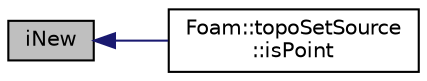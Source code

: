 digraph "iNew"
{
  bgcolor="transparent";
  edge [fontname="Helvetica",fontsize="10",labelfontname="Helvetica",labelfontsize="10"];
  node [fontname="Helvetica",fontsize="10",shape=record];
  rankdir="LR";
  Node1 [label="iNew",height=0.2,width=0.4,color="black", fillcolor="grey75", style="filled" fontcolor="black"];
  Node1 -> Node2 [dir="back",color="midnightblue",fontsize="10",style="solid",fontname="Helvetica"];
  Node2 [label="Foam::topoSetSource\l::isPoint",height=0.2,width=0.4,color="black",URL="$classFoam_1_1topoSetSource.html#ab7e2c9d2e0772d425699e32f255c3952",tooltip="True if &quot;point&quot; geometric type. "];
}

